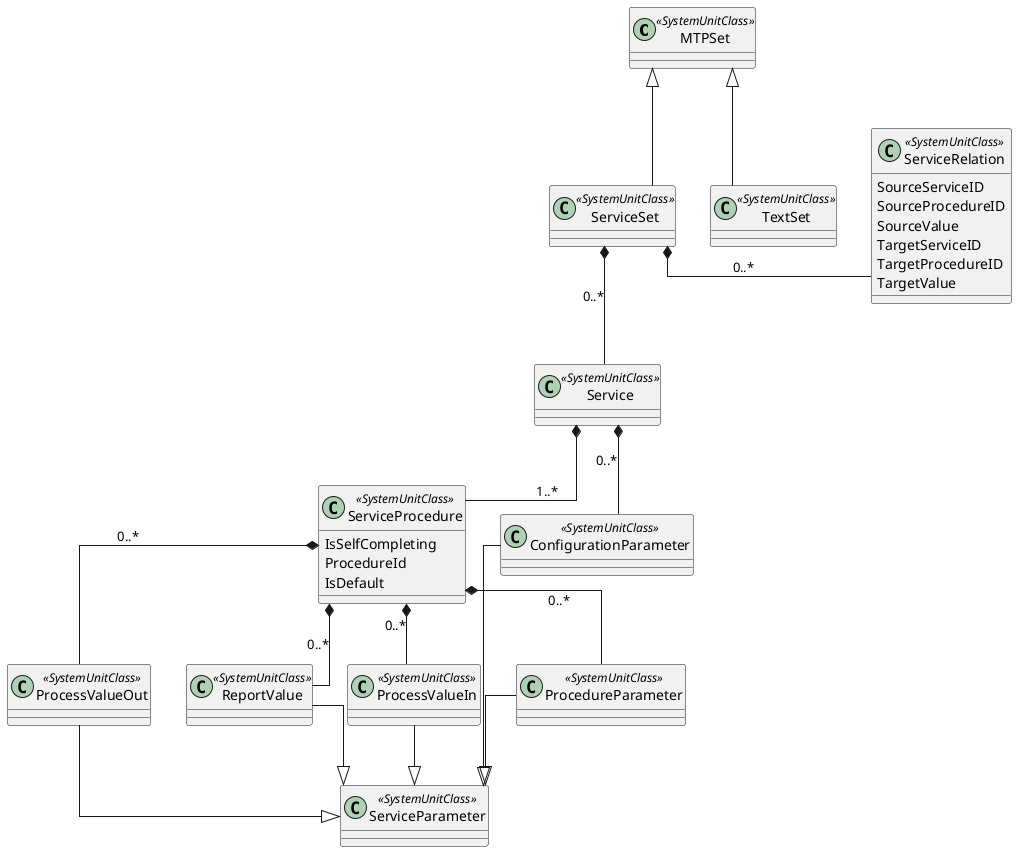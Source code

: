 @startuml
skinparam linetype ortho

class MTPSet << SystemUnitClass >> {
}

class TextSet << SystemUnitClass >> {
}

together {
class ServiceSet << SystemUnitClass >> {
}

class Service << SystemUnitClass >> {
}


class ConfigurationParameter << SystemUnitClass >> {
}

class ServiceProcedure << SystemUnitClass >> {
IsSelfCompleting
ProcedureId
IsDefault
}

class ServiceParameter << SystemUnitClass >> {
}

together {

class ProcedureParameter << SystemUnitClass >> {
}

class ProcessValueIn << SystemUnitClass >> {
}

class ReportValue << SystemUnitClass >> {
}

class ProcessValueOut << SystemUnitClass >> {
}

}


class ServiceRelation << SystemUnitClass >> {
SourceServiceID
SourceProcedureID
SourceValue
TargetServiceID
TargetProcedureID
TargetValue
}

}

MTPSet <|-d- TextSet
MTPSet <|-d- ServiceSet

ServiceSet *-l- ServiceRelation: 0..*
ServiceSet *-d- Service: 0..*
Service *-d- ServiceProcedure: 1..*
Service *-d- ConfigurationParameter: 0..*
ConfigurationParameter -l-|> ServiceParameter
ProcedureParameter -l-|> ServiceParameter
ProcessValueIn --|> ServiceParameter
ReportValue --|> ServiceParameter
ProcessValueOut --|> ServiceParameter

ServiceProcedure *-- ProcedureParameter: 0..*
ServiceProcedure *-- ProcessValueIn: 0..*
ServiceProcedure *-- ReportValue: 0..*
ServiceProcedure *-- ProcessValueOut: 0..*

@enduml